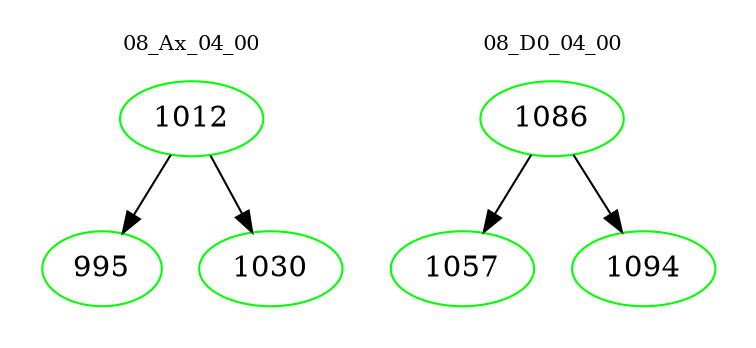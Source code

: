 digraph{
subgraph cluster_0 {
color = white
label = "08_Ax_04_00";
fontsize=10;
T0_1012 [label="1012", color="green"]
T0_1012 -> T0_995 [color="black"]
T0_995 [label="995", color="green"]
T0_1012 -> T0_1030 [color="black"]
T0_1030 [label="1030", color="green"]
}
subgraph cluster_1 {
color = white
label = "08_D0_04_00";
fontsize=10;
T1_1086 [label="1086", color="green"]
T1_1086 -> T1_1057 [color="black"]
T1_1057 [label="1057", color="green"]
T1_1086 -> T1_1094 [color="black"]
T1_1094 [label="1094", color="green"]
}
}
